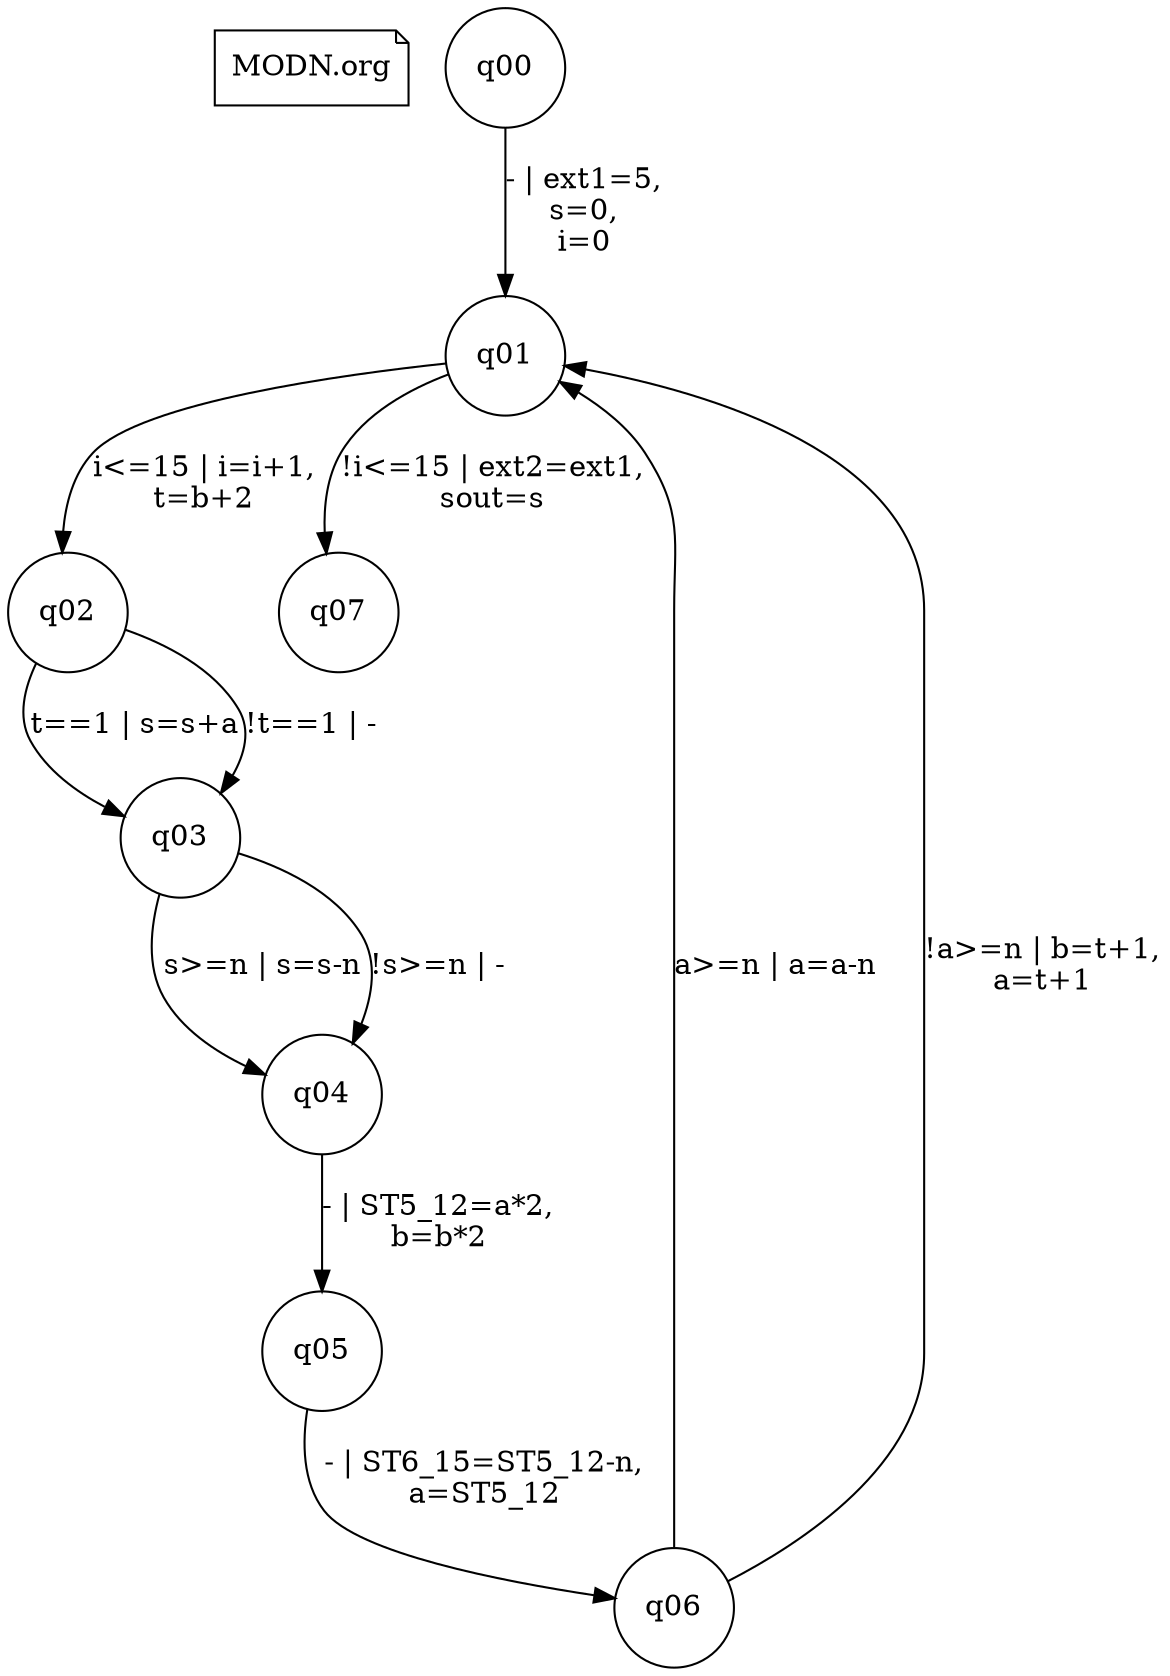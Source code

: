 digraph fsmdIndot {

"MODN.org" [shape=note];
q00 [shape=circle];
q01 [shape=circle];
q00 -> q01 [label="- | ext1=5,\ns=0,\ni=0"];
q01 [shape=circle];
q02 [shape=circle];
q01 -> q02 [label="i<=15 | i=i+1,\nt=b+2"];
q07 [shape=circle];
q01 -> q07 [label="!i<=15 | ext2=ext1,\nsout=s"];
q02 [shape=circle];
q03 [shape=circle];
q02 -> q03 [label="t==1 | s=s+a"];
q03 [shape=circle];
q02 -> q03 [label="!t==1 | -"];
q03 [shape=circle];
q04 [shape=circle];
q03 -> q04 [label="s>=n | s=s-n"];
q04 [shape=circle];
q03 -> q04 [label="!s>=n | -"];
q04 [shape=circle];
q05 [shape=circle];
q04 -> q05 [label="- | ST5_12=a*2,\nb=b*2"];
q05 [shape=circle];
q06 [shape=circle];
q05 -> q06 [label="- | ST6_15=ST5_12-n,\na=ST5_12"];
q06 [shape=circle];
q01 [shape=circle];
q06 -> q01 [label="a>=n | a=a-n"];
q01 [shape=circle];
q06 -> q01 [label="!a>=n | b=t+1,\na=t+1"];

}
